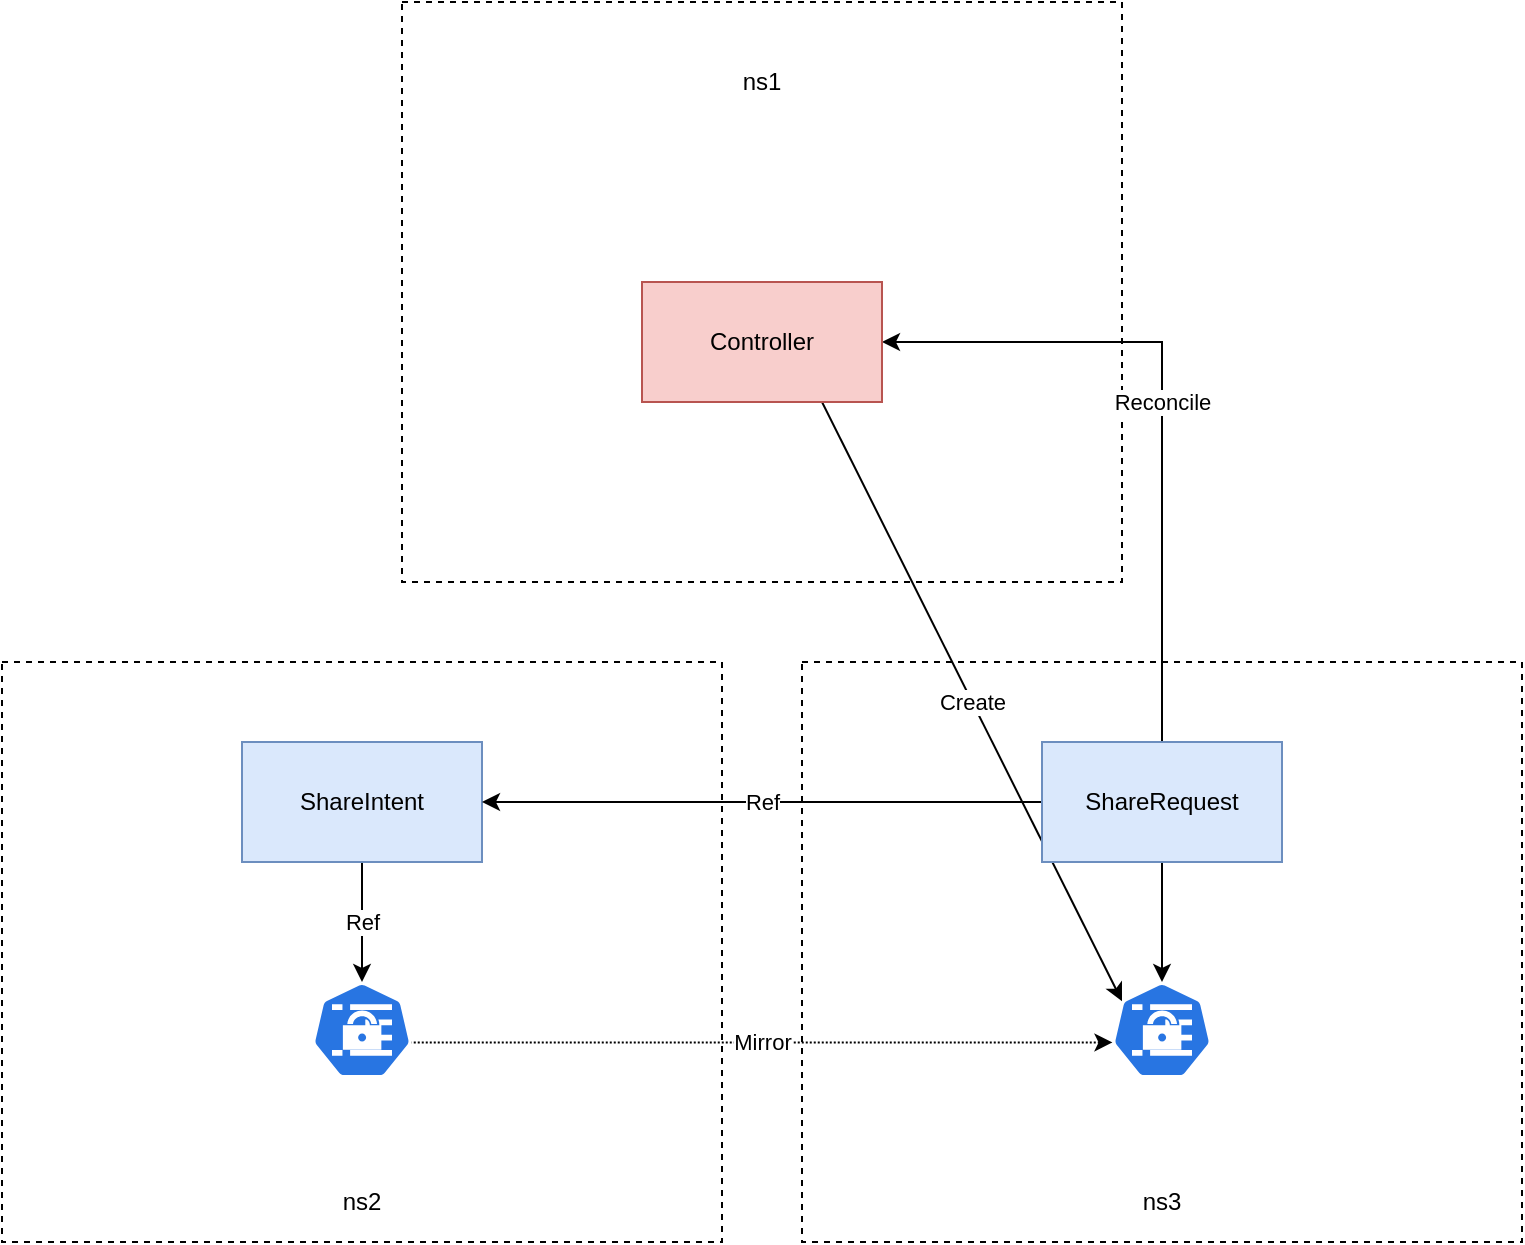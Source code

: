 <mxfile version="12.6.5" type="device"><diagram id="6kuQiLf9l25-GXo7OsvW" name="overview"><mxGraphModel dx="1175" dy="803" grid="1" gridSize="10" guides="1" tooltips="1" connect="1" arrows="1" fold="1" page="1" pageScale="1" pageWidth="3300" pageHeight="4681" math="0" shadow="0"><root><mxCell id="0"/><mxCell id="1" parent="0"/><mxCell id="jWpIMFWaB8a2t7KvFZZO-25" value="" style="rounded=0;whiteSpace=wrap;html=1;dashed=1;" vertex="1" parent="1"><mxGeometry x="760" y="270" width="360" height="290" as="geometry"/></mxCell><mxCell id="jWpIMFWaB8a2t7KvFZZO-2" value="" style="rounded=0;whiteSpace=wrap;html=1;dashed=1;" vertex="1" parent="1"><mxGeometry x="560" y="600" width="360" height="290" as="geometry"/></mxCell><mxCell id="jWpIMFWaB8a2t7KvFZZO-4" value="" style="rounded=0;whiteSpace=wrap;html=1;dashed=1;" vertex="1" parent="1"><mxGeometry x="960" y="600" width="360" height="290" as="geometry"/></mxCell><mxCell id="jWpIMFWaB8a2t7KvFZZO-22" value="Create" style="rounded=0;orthogonalLoop=1;jettySize=auto;html=1;exitX=0.75;exitY=1;exitDx=0;exitDy=0;entryX=0.1;entryY=0.2;entryDx=0;entryDy=0;entryPerimeter=0;" edge="1" parent="1" source="jWpIMFWaB8a2t7KvFZZO-7" target="jWpIMFWaB8a2t7KvFZZO-19"><mxGeometry relative="1" as="geometry"/></mxCell><mxCell id="jWpIMFWaB8a2t7KvFZZO-23" value="Reconcile" style="edgeStyle=orthogonalEdgeStyle;rounded=0;orthogonalLoop=1;jettySize=auto;html=1;entryX=0.5;entryY=0;entryDx=0;entryDy=0;startArrow=classic;startFill=1;endArrow=none;endFill=0;" edge="1" parent="1" source="jWpIMFWaB8a2t7KvFZZO-7" target="jWpIMFWaB8a2t7KvFZZO-17"><mxGeometry relative="1" as="geometry"><Array as="points"><mxPoint x="1140" y="440"/></Array></mxGeometry></mxCell><mxCell id="jWpIMFWaB8a2t7KvFZZO-7" value="Controller" style="rounded=0;whiteSpace=wrap;html=1;fillColor=#f8cecc;strokeColor=#b85450;" vertex="1" parent="1"><mxGeometry x="880" y="410" width="120" height="60" as="geometry"/></mxCell><mxCell id="jWpIMFWaB8a2t7KvFZZO-8" value="ns1" style="text;html=1;strokeColor=none;fillColor=none;align=center;verticalAlign=middle;whiteSpace=wrap;rounded=0;" vertex="1" parent="1"><mxGeometry x="900" y="300" width="80" height="20" as="geometry"/></mxCell><mxCell id="jWpIMFWaB8a2t7KvFZZO-9" value="ns2" style="text;html=1;strokeColor=none;fillColor=none;align=center;verticalAlign=middle;whiteSpace=wrap;rounded=0;" vertex="1" parent="1"><mxGeometry x="720" y="860" width="40" height="20" as="geometry"/></mxCell><mxCell id="jWpIMFWaB8a2t7KvFZZO-10" value="ns3" style="text;html=1;strokeColor=none;fillColor=none;align=center;verticalAlign=middle;whiteSpace=wrap;rounded=0;" vertex="1" parent="1"><mxGeometry x="1120" y="860" width="40" height="20" as="geometry"/></mxCell><mxCell id="jWpIMFWaB8a2t7KvFZZO-15" value="Ref" style="edgeStyle=orthogonalEdgeStyle;rounded=0;orthogonalLoop=1;jettySize=auto;html=1;exitX=0.5;exitY=1;exitDx=0;exitDy=0;entryX=0.5;entryY=0;entryDx=0;entryDy=0;entryPerimeter=0;" edge="1" parent="1" source="jWpIMFWaB8a2t7KvFZZO-11" target="jWpIMFWaB8a2t7KvFZZO-14"><mxGeometry relative="1" as="geometry"/></mxCell><mxCell id="jWpIMFWaB8a2t7KvFZZO-11" value="ShareIntent" style="rounded=0;whiteSpace=wrap;html=1;fillColor=#dae8fc;strokeColor=#6c8ebf;" vertex="1" parent="1"><mxGeometry x="680" y="640" width="120" height="60" as="geometry"/></mxCell><mxCell id="jWpIMFWaB8a2t7KvFZZO-14" value="" style="html=1;dashed=0;whitespace=wrap;fillColor=#2875E2;strokeColor=#ffffff;points=[[0.005,0.63,0],[0.1,0.2,0],[0.9,0.2,0],[0.5,0,0],[0.995,0.63,0],[0.72,0.99,0],[0.5,1,0],[0.28,0.99,0]];shape=mxgraph.kubernetes.icon;prIcon=secret" vertex="1" parent="1"><mxGeometry x="715" y="760" width="50" height="48" as="geometry"/></mxCell><mxCell id="jWpIMFWaB8a2t7KvFZZO-18" value="Ref" style="edgeStyle=orthogonalEdgeStyle;rounded=0;orthogonalLoop=1;jettySize=auto;html=1;entryX=1;entryY=0.5;entryDx=0;entryDy=0;" edge="1" parent="1" source="jWpIMFWaB8a2t7KvFZZO-17" target="jWpIMFWaB8a2t7KvFZZO-11"><mxGeometry relative="1" as="geometry"/></mxCell><mxCell id="jWpIMFWaB8a2t7KvFZZO-20" style="edgeStyle=orthogonalEdgeStyle;rounded=0;orthogonalLoop=1;jettySize=auto;html=1;entryX=0.5;entryY=0;entryDx=0;entryDy=0;entryPerimeter=0;" edge="1" parent="1" source="jWpIMFWaB8a2t7KvFZZO-17" target="jWpIMFWaB8a2t7KvFZZO-19"><mxGeometry relative="1" as="geometry"/></mxCell><mxCell id="jWpIMFWaB8a2t7KvFZZO-17" value="ShareRequest" style="rounded=0;whiteSpace=wrap;html=1;fillColor=#dae8fc;strokeColor=#6c8ebf;" vertex="1" parent="1"><mxGeometry x="1080" y="640" width="120" height="60" as="geometry"/></mxCell><mxCell id="jWpIMFWaB8a2t7KvFZZO-21" value="Mirror" style="edgeStyle=orthogonalEdgeStyle;rounded=0;orthogonalLoop=1;jettySize=auto;html=1;exitX=0.005;exitY=0.63;exitDx=0;exitDy=0;exitPerimeter=0;entryX=0.995;entryY=0.63;entryDx=0;entryDy=0;entryPerimeter=0;dashed=1;dashPattern=1 1;startArrow=classic;startFill=1;endArrow=none;endFill=0;" edge="1" parent="1" source="jWpIMFWaB8a2t7KvFZZO-19" target="jWpIMFWaB8a2t7KvFZZO-14"><mxGeometry relative="1" as="geometry"/></mxCell><mxCell id="jWpIMFWaB8a2t7KvFZZO-19" value="" style="html=1;dashed=0;whitespace=wrap;fillColor=#2875E2;strokeColor=#ffffff;points=[[0.005,0.63,0],[0.1,0.2,0],[0.9,0.2,0],[0.5,0,0],[0.995,0.63,0],[0.72,0.99,0],[0.5,1,0],[0.28,0.99,0]];shape=mxgraph.kubernetes.icon;prIcon=secret" vertex="1" parent="1"><mxGeometry x="1115" y="760" width="50" height="48" as="geometry"/></mxCell></root></mxGraphModel></diagram></mxfile>
